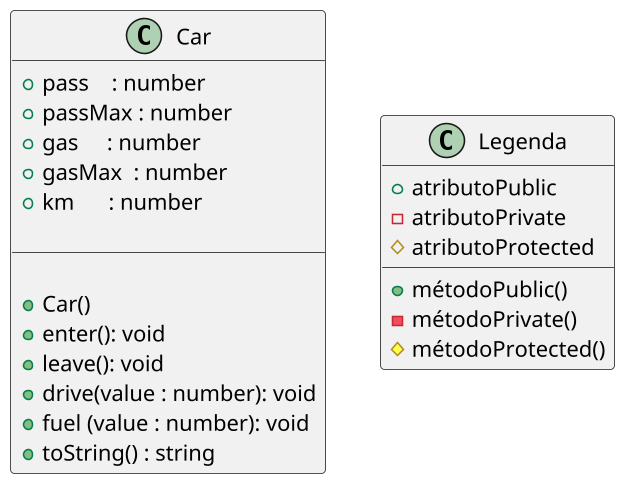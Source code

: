 @startuml

skinparam defaultFontName "Source Code Pro"
skinparam dpi 150

class Car {
  + pass    : number
  + passMax : number
  + gas     : number
  + gasMax  : number
  + km      : number

  __
  
  + Car()
  + enter(): void
  + leave(): void
  + drive(value : number): void  
  + fuel (value : number): void
  + toString() : string
}

class Legenda {
  + atributoPublic
  - atributoPrivate
  # atributoProtected
  __
  + métodoPublic()
  - métodoPrivate()
  # métodoProtected()
}


@enduml